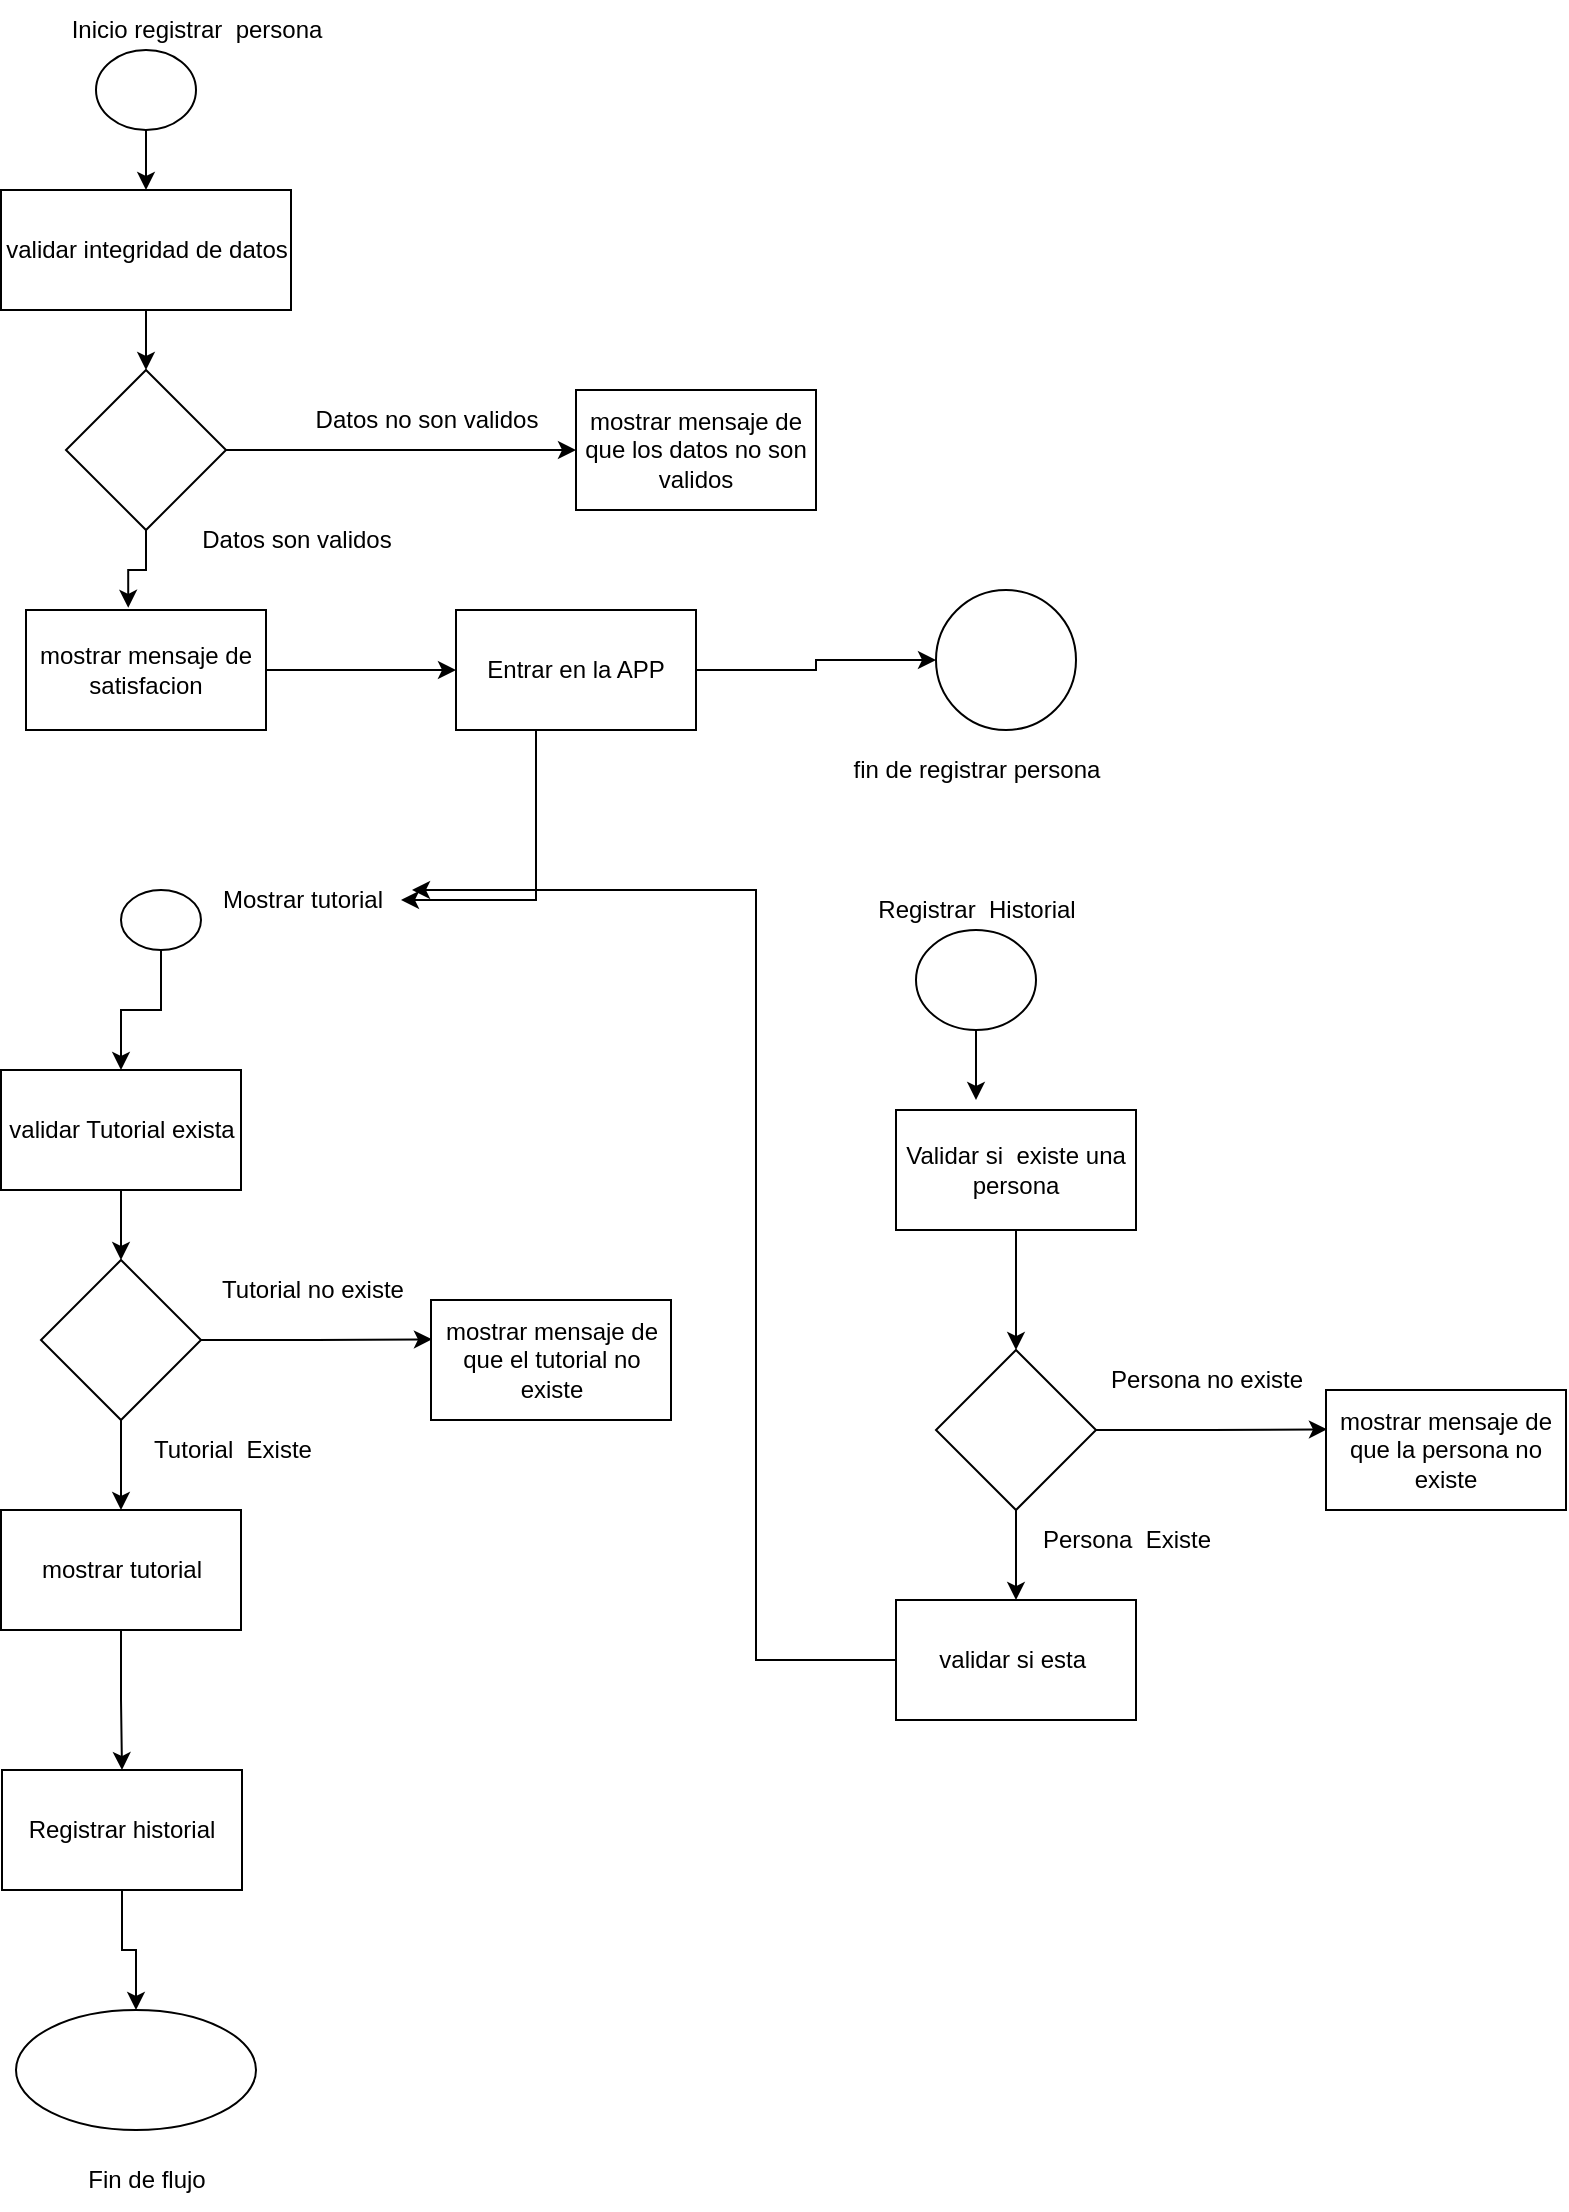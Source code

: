 <mxfile version="20.5.3" type="github">
  <diagram id="CPHFEnr3vd0cSPUor515" name="Página-1">
    <mxGraphModel dx="1384" dy="729" grid="1" gridSize="10" guides="1" tooltips="1" connect="1" arrows="1" fold="1" page="1" pageScale="1" pageWidth="827" pageHeight="1169" math="0" shadow="0">
      <root>
        <mxCell id="0" />
        <mxCell id="1" parent="0" />
        <mxCell id="SK879dmGWXdE1maNSfmL-5" style="edgeStyle=orthogonalEdgeStyle;rounded=0;orthogonalLoop=1;jettySize=auto;html=1;entryX=0.5;entryY=0;entryDx=0;entryDy=0;" edge="1" parent="1" source="SK879dmGWXdE1maNSfmL-2" target="SK879dmGWXdE1maNSfmL-6">
          <mxGeometry relative="1" as="geometry">
            <mxPoint x="165" y="120" as="targetPoint" />
          </mxGeometry>
        </mxCell>
        <mxCell id="SK879dmGWXdE1maNSfmL-2" value="" style="ellipse;whiteSpace=wrap;html=1;" vertex="1" parent="1">
          <mxGeometry x="140" y="50" width="50" height="40" as="geometry" />
        </mxCell>
        <mxCell id="SK879dmGWXdE1maNSfmL-3" value="Inicio registrar&amp;nbsp; persona" style="text;html=1;align=center;verticalAlign=middle;resizable=0;points=[];autosize=1;strokeColor=none;fillColor=none;" vertex="1" parent="1">
          <mxGeometry x="115" y="25" width="150" height="30" as="geometry" />
        </mxCell>
        <mxCell id="SK879dmGWXdE1maNSfmL-8" style="edgeStyle=orthogonalEdgeStyle;rounded=0;orthogonalLoop=1;jettySize=auto;html=1;entryX=0.5;entryY=0;entryDx=0;entryDy=0;" edge="1" parent="1" source="SK879dmGWXdE1maNSfmL-6" target="SK879dmGWXdE1maNSfmL-7">
          <mxGeometry relative="1" as="geometry" />
        </mxCell>
        <mxCell id="SK879dmGWXdE1maNSfmL-6" value="validar integridad de datos" style="rounded=0;whiteSpace=wrap;html=1;" vertex="1" parent="1">
          <mxGeometry x="92.5" y="120" width="145" height="60" as="geometry" />
        </mxCell>
        <mxCell id="SK879dmGWXdE1maNSfmL-10" style="edgeStyle=orthogonalEdgeStyle;rounded=0;orthogonalLoop=1;jettySize=auto;html=1;entryX=0;entryY=0.5;entryDx=0;entryDy=0;" edge="1" parent="1" source="SK879dmGWXdE1maNSfmL-7" target="SK879dmGWXdE1maNSfmL-11">
          <mxGeometry relative="1" as="geometry">
            <mxPoint x="270" y="250" as="targetPoint" />
          </mxGeometry>
        </mxCell>
        <mxCell id="SK879dmGWXdE1maNSfmL-14" style="edgeStyle=orthogonalEdgeStyle;rounded=0;orthogonalLoop=1;jettySize=auto;html=1;entryX=0.426;entryY=-0.018;entryDx=0;entryDy=0;entryPerimeter=0;" edge="1" parent="1" source="SK879dmGWXdE1maNSfmL-7" target="SK879dmGWXdE1maNSfmL-35">
          <mxGeometry relative="1" as="geometry">
            <mxPoint x="165" y="330.0" as="targetPoint" />
          </mxGeometry>
        </mxCell>
        <mxCell id="SK879dmGWXdE1maNSfmL-7" value="" style="rhombus;whiteSpace=wrap;html=1;" vertex="1" parent="1">
          <mxGeometry x="125" y="210" width="80" height="80" as="geometry" />
        </mxCell>
        <mxCell id="SK879dmGWXdE1maNSfmL-11" value="mostrar mensaje de que los datos no son validos" style="rounded=0;whiteSpace=wrap;html=1;" vertex="1" parent="1">
          <mxGeometry x="380" y="220" width="120" height="60" as="geometry" />
        </mxCell>
        <mxCell id="SK879dmGWXdE1maNSfmL-12" value="Datos no son validos" style="text;html=1;align=center;verticalAlign=middle;resizable=0;points=[];autosize=1;strokeColor=none;fillColor=none;" vertex="1" parent="1">
          <mxGeometry x="240" y="220" width="130" height="30" as="geometry" />
        </mxCell>
        <mxCell id="SK879dmGWXdE1maNSfmL-17" style="edgeStyle=orthogonalEdgeStyle;rounded=0;orthogonalLoop=1;jettySize=auto;html=1;entryX=0.5;entryY=0;entryDx=0;entryDy=0;exitX=0.5;exitY=1;exitDx=0;exitDy=0;" edge="1" parent="1" source="SK879dmGWXdE1maNSfmL-27" target="SK879dmGWXdE1maNSfmL-25">
          <mxGeometry relative="1" as="geometry">
            <mxPoint x="172.5" y="510.0" as="sourcePoint" />
            <mxPoint x="172.5" y="550.0" as="targetPoint" />
          </mxGeometry>
        </mxCell>
        <mxCell id="SK879dmGWXdE1maNSfmL-59" style="edgeStyle=orthogonalEdgeStyle;rounded=0;orthogonalLoop=1;jettySize=auto;html=1;" edge="1" parent="1" source="SK879dmGWXdE1maNSfmL-16" target="SK879dmGWXdE1maNSfmL-58">
          <mxGeometry relative="1" as="geometry" />
        </mxCell>
        <mxCell id="SK879dmGWXdE1maNSfmL-16" value="mostrar tutorial" style="rounded=0;whiteSpace=wrap;html=1;" vertex="1" parent="1">
          <mxGeometry x="92.5" y="780" width="120" height="60" as="geometry" />
        </mxCell>
        <mxCell id="SK879dmGWXdE1maNSfmL-24" value="mostrar mensaje de que el tutorial no existe" style="rounded=0;whiteSpace=wrap;html=1;" vertex="1" parent="1">
          <mxGeometry x="307.5" y="675" width="120" height="60" as="geometry" />
        </mxCell>
        <mxCell id="SK879dmGWXdE1maNSfmL-30" style="edgeStyle=orthogonalEdgeStyle;rounded=0;orthogonalLoop=1;jettySize=auto;html=1;entryX=0.5;entryY=0;entryDx=0;entryDy=0;" edge="1" parent="1" source="SK879dmGWXdE1maNSfmL-25" target="SK879dmGWXdE1maNSfmL-29">
          <mxGeometry relative="1" as="geometry" />
        </mxCell>
        <mxCell id="SK879dmGWXdE1maNSfmL-25" value="validar Tutorial exista" style="rounded=0;whiteSpace=wrap;html=1;" vertex="1" parent="1">
          <mxGeometry x="92.5" y="560" width="120" height="60" as="geometry" />
        </mxCell>
        <mxCell id="SK879dmGWXdE1maNSfmL-26" value="Datos son validos" style="text;html=1;align=center;verticalAlign=middle;resizable=0;points=[];autosize=1;strokeColor=none;fillColor=none;" vertex="1" parent="1">
          <mxGeometry x="180" y="280" width="120" height="30" as="geometry" />
        </mxCell>
        <mxCell id="SK879dmGWXdE1maNSfmL-27" value="" style="ellipse;whiteSpace=wrap;html=1;" vertex="1" parent="1">
          <mxGeometry x="152.5" y="470" width="40" height="30" as="geometry" />
        </mxCell>
        <mxCell id="SK879dmGWXdE1maNSfmL-28" value="Mostrar tutorial" style="text;html=1;align=center;verticalAlign=middle;resizable=0;points=[];autosize=1;strokeColor=none;fillColor=none;" vertex="1" parent="1">
          <mxGeometry x="192.5" y="460" width="100" height="30" as="geometry" />
        </mxCell>
        <mxCell id="SK879dmGWXdE1maNSfmL-31" style="edgeStyle=orthogonalEdgeStyle;rounded=0;orthogonalLoop=1;jettySize=auto;html=1;entryX=0.004;entryY=0.328;entryDx=0;entryDy=0;entryPerimeter=0;" edge="1" parent="1" source="SK879dmGWXdE1maNSfmL-29" target="SK879dmGWXdE1maNSfmL-24">
          <mxGeometry relative="1" as="geometry" />
        </mxCell>
        <mxCell id="SK879dmGWXdE1maNSfmL-33" style="edgeStyle=orthogonalEdgeStyle;rounded=0;orthogonalLoop=1;jettySize=auto;html=1;entryX=0.5;entryY=0;entryDx=0;entryDy=0;" edge="1" parent="1" source="SK879dmGWXdE1maNSfmL-29" target="SK879dmGWXdE1maNSfmL-16">
          <mxGeometry relative="1" as="geometry" />
        </mxCell>
        <mxCell id="SK879dmGWXdE1maNSfmL-29" value="" style="rhombus;whiteSpace=wrap;html=1;" vertex="1" parent="1">
          <mxGeometry x="112.5" y="655" width="80" height="80" as="geometry" />
        </mxCell>
        <mxCell id="SK879dmGWXdE1maNSfmL-32" value="Tutorial no existe" style="text;html=1;align=center;verticalAlign=middle;resizable=0;points=[];autosize=1;strokeColor=none;fillColor=none;" vertex="1" parent="1">
          <mxGeometry x="192.5" y="655" width="110" height="30" as="geometry" />
        </mxCell>
        <mxCell id="SK879dmGWXdE1maNSfmL-34" value="Tutorial&amp;nbsp; Existe" style="text;html=1;align=center;verticalAlign=middle;resizable=0;points=[];autosize=1;strokeColor=none;fillColor=none;" vertex="1" parent="1">
          <mxGeometry x="157.5" y="735" width="100" height="30" as="geometry" />
        </mxCell>
        <mxCell id="SK879dmGWXdE1maNSfmL-37" style="edgeStyle=orthogonalEdgeStyle;rounded=0;orthogonalLoop=1;jettySize=auto;html=1;" edge="1" parent="1" source="SK879dmGWXdE1maNSfmL-35" target="SK879dmGWXdE1maNSfmL-36">
          <mxGeometry relative="1" as="geometry" />
        </mxCell>
        <mxCell id="SK879dmGWXdE1maNSfmL-35" value="mostrar mensaje de satisfacion" style="whiteSpace=wrap;html=1;" vertex="1" parent="1">
          <mxGeometry x="105" y="330" width="120" height="60" as="geometry" />
        </mxCell>
        <mxCell id="SK879dmGWXdE1maNSfmL-42" style="edgeStyle=orthogonalEdgeStyle;rounded=0;orthogonalLoop=1;jettySize=auto;html=1;entryX=0;entryY=0.5;entryDx=0;entryDy=0;" edge="1" parent="1" source="SK879dmGWXdE1maNSfmL-36" target="SK879dmGWXdE1maNSfmL-40">
          <mxGeometry relative="1" as="geometry" />
        </mxCell>
        <mxCell id="SK879dmGWXdE1maNSfmL-57" style="edgeStyle=orthogonalEdgeStyle;rounded=0;orthogonalLoop=1;jettySize=auto;html=1;" edge="1" parent="1" source="SK879dmGWXdE1maNSfmL-36" target="SK879dmGWXdE1maNSfmL-28">
          <mxGeometry relative="1" as="geometry">
            <Array as="points">
              <mxPoint x="360" y="475" />
            </Array>
          </mxGeometry>
        </mxCell>
        <mxCell id="SK879dmGWXdE1maNSfmL-36" value="Entrar en la APP" style="whiteSpace=wrap;html=1;" vertex="1" parent="1">
          <mxGeometry x="320" y="330" width="120" height="60" as="geometry" />
        </mxCell>
        <mxCell id="SK879dmGWXdE1maNSfmL-40" value="" style="ellipse;whiteSpace=wrap;html=1;" vertex="1" parent="1">
          <mxGeometry x="560" y="320" width="70" height="70" as="geometry" />
        </mxCell>
        <mxCell id="SK879dmGWXdE1maNSfmL-41" value="fin de registrar persona" style="text;html=1;align=center;verticalAlign=middle;resizable=0;points=[];autosize=1;strokeColor=none;fillColor=none;" vertex="1" parent="1">
          <mxGeometry x="505" y="395" width="150" height="30" as="geometry" />
        </mxCell>
        <mxCell id="SK879dmGWXdE1maNSfmL-46" style="edgeStyle=orthogonalEdgeStyle;rounded=0;orthogonalLoop=1;jettySize=auto;html=1;exitX=0.5;exitY=1;exitDx=0;exitDy=0;" edge="1" parent="1" source="SK879dmGWXdE1maNSfmL-43">
          <mxGeometry relative="1" as="geometry">
            <mxPoint x="580" y="575" as="targetPoint" />
          </mxGeometry>
        </mxCell>
        <mxCell id="SK879dmGWXdE1maNSfmL-43" value="" style="ellipse;whiteSpace=wrap;html=1;" vertex="1" parent="1">
          <mxGeometry x="550" y="490" width="60" height="50" as="geometry" />
        </mxCell>
        <mxCell id="SK879dmGWXdE1maNSfmL-44" value="Registrar&amp;nbsp; Historial" style="text;html=1;align=center;verticalAlign=middle;resizable=0;points=[];autosize=1;strokeColor=none;fillColor=none;" vertex="1" parent="1">
          <mxGeometry x="520" y="465" width="120" height="30" as="geometry" />
        </mxCell>
        <mxCell id="SK879dmGWXdE1maNSfmL-55" style="edgeStyle=orthogonalEdgeStyle;rounded=0;orthogonalLoop=1;jettySize=auto;html=1;" edge="1" parent="1" source="SK879dmGWXdE1maNSfmL-47" target="SK879dmGWXdE1maNSfmL-52">
          <mxGeometry relative="1" as="geometry" />
        </mxCell>
        <mxCell id="SK879dmGWXdE1maNSfmL-47" value="Validar si&amp;nbsp; existe una persona" style="whiteSpace=wrap;html=1;" vertex="1" parent="1">
          <mxGeometry x="540" y="580" width="120" height="60" as="geometry" />
        </mxCell>
        <mxCell id="SK879dmGWXdE1maNSfmL-56" style="edgeStyle=orthogonalEdgeStyle;rounded=0;orthogonalLoop=1;jettySize=auto;html=1;entryX=1.055;entryY=0.333;entryDx=0;entryDy=0;entryPerimeter=0;" edge="1" parent="1" source="SK879dmGWXdE1maNSfmL-48" target="SK879dmGWXdE1maNSfmL-28">
          <mxGeometry relative="1" as="geometry">
            <Array as="points">
              <mxPoint x="470" y="855" />
              <mxPoint x="470" y="470" />
            </Array>
          </mxGeometry>
        </mxCell>
        <mxCell id="SK879dmGWXdE1maNSfmL-48" value="validar si esta&amp;nbsp;" style="rounded=0;whiteSpace=wrap;html=1;" vertex="1" parent="1">
          <mxGeometry x="540" y="825" width="120" height="60" as="geometry" />
        </mxCell>
        <mxCell id="SK879dmGWXdE1maNSfmL-49" value="mostrar mensaje de que la persona no existe" style="rounded=0;whiteSpace=wrap;html=1;" vertex="1" parent="1">
          <mxGeometry x="755" y="720" width="120" height="60" as="geometry" />
        </mxCell>
        <mxCell id="SK879dmGWXdE1maNSfmL-50" style="edgeStyle=orthogonalEdgeStyle;rounded=0;orthogonalLoop=1;jettySize=auto;html=1;entryX=0.004;entryY=0.328;entryDx=0;entryDy=0;entryPerimeter=0;" edge="1" parent="1" source="SK879dmGWXdE1maNSfmL-52" target="SK879dmGWXdE1maNSfmL-49">
          <mxGeometry relative="1" as="geometry" />
        </mxCell>
        <mxCell id="SK879dmGWXdE1maNSfmL-51" style="edgeStyle=orthogonalEdgeStyle;rounded=0;orthogonalLoop=1;jettySize=auto;html=1;entryX=0.5;entryY=0;entryDx=0;entryDy=0;" edge="1" parent="1" source="SK879dmGWXdE1maNSfmL-52" target="SK879dmGWXdE1maNSfmL-48">
          <mxGeometry relative="1" as="geometry" />
        </mxCell>
        <mxCell id="SK879dmGWXdE1maNSfmL-52" value="" style="rhombus;whiteSpace=wrap;html=1;" vertex="1" parent="1">
          <mxGeometry x="560" y="700" width="80" height="80" as="geometry" />
        </mxCell>
        <mxCell id="SK879dmGWXdE1maNSfmL-53" value="Persona no existe" style="text;html=1;align=center;verticalAlign=middle;resizable=0;points=[];autosize=1;strokeColor=none;fillColor=none;" vertex="1" parent="1">
          <mxGeometry x="635" y="700" width="120" height="30" as="geometry" />
        </mxCell>
        <mxCell id="SK879dmGWXdE1maNSfmL-54" value="Persona&amp;nbsp; Existe" style="text;html=1;align=center;verticalAlign=middle;resizable=0;points=[];autosize=1;strokeColor=none;fillColor=none;" vertex="1" parent="1">
          <mxGeometry x="600" y="780" width="110" height="30" as="geometry" />
        </mxCell>
        <mxCell id="SK879dmGWXdE1maNSfmL-61" style="edgeStyle=orthogonalEdgeStyle;rounded=0;orthogonalLoop=1;jettySize=auto;html=1;" edge="1" parent="1" source="SK879dmGWXdE1maNSfmL-58" target="SK879dmGWXdE1maNSfmL-60">
          <mxGeometry relative="1" as="geometry" />
        </mxCell>
        <mxCell id="SK879dmGWXdE1maNSfmL-58" value="Registrar historial" style="rounded=0;whiteSpace=wrap;html=1;" vertex="1" parent="1">
          <mxGeometry x="93" y="910" width="120" height="60" as="geometry" />
        </mxCell>
        <mxCell id="SK879dmGWXdE1maNSfmL-60" value="" style="ellipse;whiteSpace=wrap;html=1;rounded=0;" vertex="1" parent="1">
          <mxGeometry x="100" y="1030" width="120" height="60" as="geometry" />
        </mxCell>
        <mxCell id="SK879dmGWXdE1maNSfmL-62" value="Fin de flujo" style="text;html=1;align=center;verticalAlign=middle;resizable=0;points=[];autosize=1;strokeColor=none;fillColor=none;" vertex="1" parent="1">
          <mxGeometry x="125" y="1100" width="80" height="30" as="geometry" />
        </mxCell>
      </root>
    </mxGraphModel>
  </diagram>
</mxfile>
